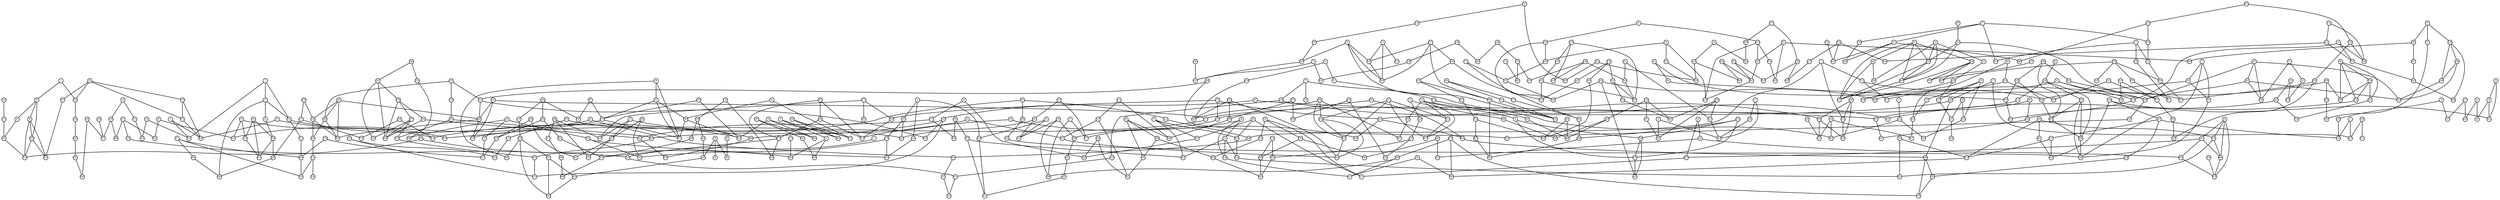 graph G { 
 overlap=false; 
 size = "100,100"; 
node [shape=circle, fixedsize=true, fontsize=5, height=.15];
0[ pos = "4.5,9.9" , label = "0" ]
1[ pos = "5.4,8.3" , label = "1" ]
2[ pos = "0.1,1.8" , label = "2" ]
3[ pos = "2,7.5" , label = "3" ]
4[ pos = "5.3,7.6" , label = "4" ]
5[ pos = "1.4,9.6" , label = "5" ]
6[ pos = "0.6,7.7" , label = "6" ]
7[ pos = "2.7,7" , label = "7" ]
8[ pos = "2.4,3.8" , label = "8" ]
9[ pos = "6.2,9.9" , label = "9" ]
10[ pos = "0.3,1" , label = "10" ]
11[ pos = "9.8,8.1" , label = "11" ]
12[ pos = "9.9,0" , label = "12" ]
13[ pos = "1.6,2.6" , label = "13" ]
14[ pos = "7.5,6.9" , label = "14" ]
15[ pos = "8.8,2" , label = "15" ]
16[ pos = "6.8,9.4" , label = "16" ]
17[ pos = "0.3,2.2" , label = "17" ]
18[ pos = "1.3,7.5" , label = "18" ]
19[ pos = "9.7,1.8" , label = "19" ]
20[ pos = "0.4,6.3" , label = "20" ]
21[ pos = "6.6,1" , label = "21" ]
22[ pos = "9.3,9.3" , label = "22" ]
23[ pos = "3.2,6.9" , label = "23" ]
24[ pos = "8.3,9.4" , label = "24" ]
25[ pos = "6.8,3.8" , label = "25" ]
26[ pos = "0.4,6.7" , label = "26" ]
27[ pos = "7.2,5.6" , label = "27" ]
28[ pos = "1.9,8.8" , label = "28" ]
29[ pos = "8.2,9.4" , label = "29" ]
30[ pos = "1,7" , label = "30" ]
31[ pos = "6.7,7.8" , label = "31" ]
32[ pos = "6.5,2.2" , label = "32" ]
33[ pos = "5.2,3" , label = "33" ]
34[ pos = "9.8,4.9" , label = "34" ]
35[ pos = "0,0.2" , label = "35" ]
36[ pos = "1.3,6.6" , label = "36" ]
37[ pos = "6.4,5.8" , label = "37" ]
38[ pos = "1.1,9.6" , label = "38" ]
39[ pos = "2.7,4.6" , label = "39" ]
40[ pos = "9,9.6" , label = "40" ]
41[ pos = "8.4,4.6" , label = "41" ]
42[ pos = "6.3,5.6" , label = "42" ]
43[ pos = "0.2,3.4" , label = "43" ]
44[ pos = "9.7,3.6" , label = "44" ]
45[ pos = "2.8,0.7" , label = "45" ]
46[ pos = "0.7,9.5" , label = "46" ]
47[ pos = "3.7,2.4" , label = "47" ]
48[ pos = "7,9" , label = "48" ]
49[ pos = "5.4,6.8" , label = "49" ]
50[ pos = "3.9,0.6" , label = "50" ]
51[ pos = "7,0.4" , label = "51" ]
52[ pos = "2.4,3.4" , label = "52" ]
53[ pos = "6.2,3.5" , label = "53" ]
54[ pos = "3,9" , label = "54" ]
55[ pos = "3.3,7.2" , label = "55" ]
56[ pos = "3.8,1.7" , label = "56" ]
57[ pos = "7,5.3" , label = "57" ]
58[ pos = "2.6,2.5" , label = "58" ]
59[ pos = "8.7,2.3" , label = "59" ]
60[ pos = "6.1,6.7" , label = "60" ]
61[ pos = "3,2" , label = "61" ]
62[ pos = "1.5,6.7" , label = "62" ]
63[ pos = "4.4,8.5" , label = "63" ]
64[ pos = "5.7,5" , label = "64" ]
65[ pos = "5.3,4.9" , label = "65" ]
66[ pos = "5.6,7.5" , label = "66" ]
67[ pos = "0.5,8" , label = "67" ]
68[ pos = "6.1,6.8" , label = "68" ]
69[ pos = "6.7,4.3" , label = "69" ]
70[ pos = "1,0" , label = "70" ]
71[ pos = "6.7,0" , label = "71" ]
72[ pos = "7,3.7" , label = "72" ]
73[ pos = "5.3,9.6" , label = "73" ]
74[ pos = "1.4,4" , label = "74" ]
75[ pos = "1.9,7.6" , label = "75" ]
76[ pos = "0.7,0.1" , label = "76" ]
77[ pos = "9.6,7.4" , label = "77" ]
78[ pos = "6.8,9.3" , label = "78" ]
79[ pos = "5.9,7.8" , label = "79" ]
80[ pos = "4.3,6.4" , label = "80" ]
81[ pos = "7.9,0" , label = "81" ]
82[ pos = "3.9,8.4" , label = "82" ]
83[ pos = "8,5.2" , label = "83" ]
84[ pos = "0.4,0" , label = "84" ]
85[ pos = "9.5,6.6" , label = "85" ]
86[ pos = "0,6.2" , label = "86" ]
87[ pos = "6.6,2.2" , label = "87" ]
88[ pos = "5.2,1.9" , label = "88" ]
89[ pos = "1.8,6.6" , label = "89" ]
90[ pos = "1.1,8.9" , label = "90" ]
91[ pos = "9.4,7.1" , label = "91" ]
92[ pos = "9,4.3" , label = "92" ]
93[ pos = "4.5,1.1" , label = "93" ]
94[ pos = "3.6,0.5" , label = "94" ]
95[ pos = "4.1,3.1" , label = "95" ]
96[ pos = "2.1,2" , label = "96" ]
97[ pos = "3.1,6.1" , label = "97" ]
98[ pos = "0.4,6.4" , label = "98" ]
99[ pos = "6.5,6.1" , label = "99" ]
100[ pos = "1.6,6.1" , label = "100" ]
101[ pos = "2.7,6.8" , label = "101" ]
102[ pos = "7.5,9.4" , label = "102" ]
103[ pos = "9.1,7.9" , label = "103" ]
104[ pos = "6.5,0.9" , label = "104" ]
105[ pos = "4.6,7.7" , label = "105" ]
106[ pos = "5.1,9.2" , label = "106" ]
107[ pos = "4.8,4.1" , label = "107" ]
108[ pos = "3.5,4.5" , label = "108" ]
109[ pos = "0.4,2.3" , label = "109" ]
110[ pos = "5,4.5" , label = "110" ]
111[ pos = "5.5,2.4" , label = "111" ]
112[ pos = "6.5,3.8" , label = "112" ]
113[ pos = "8.5,2.2" , label = "113" ]
114[ pos = "5.4,0.2" , label = "114" ]
115[ pos = "8.3,7" , label = "115" ]
116[ pos = "1.5,6.2" , label = "116" ]
117[ pos = "3.9,9.1" , label = "117" ]
118[ pos = "0.8,3" , label = "118" ]
119[ pos = "7,7.4" , label = "119" ]
120[ pos = "9.1,6.8" , label = "120" ]
121[ pos = "5.1,4.2" , label = "121" ]
122[ pos = "6.1,5.1" , label = "122" ]
123[ pos = "8.4,4.8" , label = "123" ]
124[ pos = "9.6,8.8" , label = "124" ]
125[ pos = "7.2,9.9" , label = "125" ]
126[ pos = "8.6,7.9" , label = "126" ]
127[ pos = "2.3,5.1" , label = "127" ]
128[ pos = "6.9,6" , label = "128" ]
129[ pos = "2.5,2.4" , label = "129" ]
130[ pos = "6.2,0.8" , label = "130" ]
131[ pos = "4.6,7.8" , label = "131" ]
132[ pos = "7.1,8.5" , label = "132" ]
133[ pos = "2.1,7.9" , label = "133" ]
134[ pos = "6.7,4.3" , label = "134" ]
135[ pos = "0.5,5.9" , label = "135" ]
136[ pos = "1.2,0.8" , label = "136" ]
137[ pos = "5.3,2.5" , label = "137" ]
138[ pos = "5.9,8.9" , label = "138" ]
139[ pos = "7.3,0.8" , label = "139" ]
140[ pos = "3,9.7" , label = "140" ]
141[ pos = "5.9,1.6" , label = "141" ]
142[ pos = "2.8,8.2" , label = "142" ]
143[ pos = "6.7,9.8" , label = "143" ]
144[ pos = "9.4,9.3" , label = "144" ]
145[ pos = "2.2,0.8" , label = "145" ]
146[ pos = "5.3,6.8" , label = "146" ]
147[ pos = "3.8,7.6" , label = "147" ]
148[ pos = "0.6,5.9" , label = "148" ]
149[ pos = "0.8,7.3" , label = "149" ]
150[ pos = "0.3,1.3" , label = "150" ]
151[ pos = "8.4,6.7" , label = "151" ]
152[ pos = "2.2,3.8" , label = "152" ]
153[ pos = "9.2,3.3" , label = "153" ]
154[ pos = "2.7,1.7" , label = "154" ]
155[ pos = "4.1,5.7" , label = "155" ]
156[ pos = "6.7,0" , label = "156" ]
157[ pos = "7.3,9.5" , label = "157" ]
158[ pos = "3.4,9.3" , label = "158" ]
159[ pos = "9.3,2.8" , label = "159" ]
160[ pos = "3.8,6.7" , label = "160" ]
161[ pos = "3.7,4.3" , label = "161" ]
162[ pos = "3.6,7.5" , label = "162" ]
163[ pos = "2,9.4" , label = "163" ]
164[ pos = "8.7,2.8" , label = "164" ]
165[ pos = "6.7,4.2" , label = "165" ]
166[ pos = "9.3,0.4" , label = "166" ]
167[ pos = "0.9,1.5" , label = "167" ]
168[ pos = "4.2,5.3" , label = "168" ]
169[ pos = "0.1,2.1" , label = "169" ]
170[ pos = "2.2,4.2" , label = "170" ]
171[ pos = "3.1,8.9" , label = "171" ]
172[ pos = "9.5,5.6" , label = "172" ]
173[ pos = "8.5,2.9" , label = "173" ]
174[ pos = "0.1,7.8" , label = "174" ]
175[ pos = "1,3.9" , label = "175" ]
176[ pos = "9.8,9.9" , label = "176" ]
177[ pos = "8.3,3.4" , label = "177" ]
178[ pos = "2.6,5.5" , label = "178" ]
179[ pos = "8,1.3" , label = "179" ]
180[ pos = "3.5,9.9" , label = "180" ]
181[ pos = "0.7,2.8" , label = "181" ]
182[ pos = "0.3,1.6" , label = "182" ]
183[ pos = "9.6,9.7" , label = "183" ]
184[ pos = "2.1,9.7" , label = "184" ]
185[ pos = "1.9,4.4" , label = "185" ]
186[ pos = "9.1,0.2" , label = "186" ]
187[ pos = "8.5,8.6" , label = "187" ]
188[ pos = "5.8,7" , label = "188" ]
189[ pos = "6.8,6" , label = "189" ]
190[ pos = "0.1,3" , label = "190" ]
191[ pos = "5.1,9.9" , label = "191" ]
192[ pos = "2.9,8.6" , label = "192" ]
193[ pos = "8.5,5.5" , label = "193" ]
194[ pos = "4.1,6.5" , label = "194" ]
195[ pos = "2.1,2.8" , label = "195" ]
196[ pos = "6.4,2.8" , label = "196" ]
197[ pos = "5.7,2" , label = "197" ]
198[ pos = "9.7,0.5" , label = "198" ]
199[ pos = "1.7,7" , label = "199" ]
200[ pos = "5.4,8.8" , label = "200" ]
201[ pos = "6.6,4.5" , label = "201" ]
202[ pos = "9,5.2" , label = "202" ]
203[ pos = "8.4,0.1" , label = "203" ]
204[ pos = "7.4,0.4" , label = "204" ]
205[ pos = "1.3,2.7" , label = "205" ]
206[ pos = "3.4,6.4" , label = "206" ]
207[ pos = "7.8,6.3" , label = "207" ]
208[ pos = "5.1,1.5" , label = "208" ]
209[ pos = "7,4.4" , label = "209" ]
210[ pos = "8,4.3" , label = "210" ]
211[ pos = "7.3,9.7" , label = "211" ]
212[ pos = "7.2,8.2" , label = "212" ]
213[ pos = "6.9,2.1" , label = "213" ]
214[ pos = "8.7,8.6" , label = "214" ]
215[ pos = "9.1,4.1" , label = "215" ]
216[ pos = "2.7,1" , label = "216" ]
217[ pos = "3.8,6.9" , label = "217" ]
218[ pos = "6.2,2.2" , label = "218" ]
219[ pos = "7,8.8" , label = "219" ]
220[ pos = "2.6,3.5" , label = "220" ]
221[ pos = "1.6,1.2" , label = "221" ]
222[ pos = "0,4.6" , label = "222" ]
223[ pos = "7.5,0.3" , label = "223" ]
224[ pos = "6.2,9.8" , label = "224" ]
225[ pos = "9.9,4.2" , label = "225" ]
226[ pos = "4.1,7.2" , label = "226" ]
227[ pos = "9.1,6.5" , label = "227" ]
228[ pos = "0.6,6" , label = "228" ]
229[ pos = "3.8,9.3" , label = "229" ]
230[ pos = "9.9,8.2" , label = "230" ]
231[ pos = "8.6,2.6" , label = "231" ]
232[ pos = "9.2,7.7" , label = "232" ]
233[ pos = "4.7,0.6" , label = "233" ]
234[ pos = "9.9,7" , label = "234" ]
235[ pos = "9.4,7.8" , label = "235" ]
236[ pos = "0.5,6.2" , label = "236" ]
237[ pos = "9,0.5" , label = "237" ]
238[ pos = "0.9,1.8" , label = "238" ]
239[ pos = "6,7.1" , label = "239" ]
240[ pos = "6.8,6" , label = "240" ]
241[ pos = "6.5,6.1" , label = "241" ]
242[ pos = "3.2,0.9" , label = "242" ]
243[ pos = "2.7,3.9" , label = "243" ]
244[ pos = "6.9,1.7" , label = "244" ]
245[ pos = "8.4,2" , label = "245" ]
246[ pos = "9.9,2.3" , label = "246" ]
247[ pos = "9.8,9.1" , label = "247" ]
248[ pos = "0,4.6" , label = "248" ]
249[ pos = "4.9,5.1" , label = "249" ]
250[ pos = "1.6,4.4" , label = "250" ]
251[ pos = "8.1,2.1" , label = "251" ]
252[ pos = "5.8,2.4" , label = "252" ]
253[ pos = "7.9,1.9" , label = "253" ]
254[ pos = "4.2,3.9" , label = "254" ]
255[ pos = "9,1" , label = "255" ]
256[ pos = "9.9,0.8" , label = "256" ]
257[ pos = "7.1,8.4" , label = "257" ]
258[ pos = "1.7,5" , label = "258" ]
259[ pos = "7.5,3.8" , label = "259" ]
260[ pos = "6.8,1.1" , label = "260" ]
261[ pos = "5.9,6.7" , label = "261" ]
262[ pos = "8.6,0.9" , label = "262" ]
263[ pos = "1.1,3.8" , label = "263" ]
264[ pos = "5.5,6" , label = "264" ]
265[ pos = "9,2.3" , label = "265" ]
266[ pos = "5.6,2.3" , label = "266" ]
267[ pos = "4.5,6.7" , label = "267" ]
268[ pos = "4.7,7.6" , label = "268" ]
269[ pos = "8.6,8.9" , label = "269" ]
270[ pos = "1.5,2.9" , label = "270" ]
271[ pos = "5.1,6.7" , label = "271" ]
272[ pos = "3.7,7.5" , label = "272" ]
273[ pos = "0.3,5.4" , label = "273" ]
274[ pos = "7.7,3" , label = "274" ]
275[ pos = "4.4,4.5" , label = "275" ]
276[ pos = "9.3,0.3" , label = "276" ]
277[ pos = "6.5,8" , label = "277" ]
278[ pos = "1.3,2.8" , label = "278" ]
279[ pos = "1.8,2" , label = "279" ]
280[ pos = "4,6" , label = "280" ]
281[ pos = "4.4,4.9" , label = "281" ]
282[ pos = "8.4,4.1" , label = "282" ]
283[ pos = "1.6,3.1" , label = "283" ]
284[ pos = "1.7,5.4" , label = "284" ]
285[ pos = "7.3,8.4" , label = "285" ]
286[ pos = "8.3,2.4" , label = "286" ]
287[ pos = "0.3,2" , label = "287" ]
288[ pos = "5.1,0.6" , label = "288" ]
289[ pos = "2.6,2.9" , label = "289" ]
290[ pos = "3.6,7.1" , label = "290" ]
291[ pos = "2.6,3" , label = "291" ]
292[ pos = "2.6,4.3" , label = "292" ]
293[ pos = "6.2,9.1" , label = "293" ]
294[ pos = "7.1,8" , label = "294" ]
295[ pos = "1.2,6.4" , label = "295" ]
296[ pos = "9.3,5.6" , label = "296" ]
297[ pos = "1.3,7.7" , label = "297" ]
298[ pos = "4.9,8.1" , label = "298" ]
299[ pos = "6,6.6" , label = "299" ]
300[ pos = "3.5,3.3" , label = "300" ]
301[ pos = "5,1.9" , label = "301" ]
302[ pos = "1,5.4" , label = "302" ]
303[ pos = "3.9,6.1" , label = "303" ]
304[ pos = "1.2,6.6" , label = "304" ]
305[ pos = "4.2,0.1" , label = "305" ]
306[ pos = "3.7,6.9" , label = "306" ]
307[ pos = "8.3,1.5" , label = "307" ]
308[ pos = "1.2,4.5" , label = "308" ]
309[ pos = "0.7,3.6" , label = "309" ]
310[ pos = "7.7,1.9" , label = "310" ]
311[ pos = "0,2.2" , label = "311" ]
312[ pos = "2.7,6.5" , label = "312" ]
313[ pos = "9.9,7.6" , label = "313" ]
314[ pos = "4.6,1.2" , label = "314" ]
315[ pos = "9.4,8.1" , label = "315" ]
316[ pos = "4.5,9.6" , label = "316" ]
317[ pos = "0,0.7" , label = "317" ]
318[ pos = "5,9.2" , label = "318" ]
319[ pos = "2.1,1.5" , label = "319" ]
320[ pos = "5.8,6.3" , label = "320" ]
321[ pos = "1.6,4.7" , label = "321" ]
322[ pos = "8.4,5.1" , label = "322" ]
323[ pos = "6.2,4.9" , label = "323" ]
324[ pos = "9.6,6.9" , label = "324" ]
325[ pos = "8.5,2.5" , label = "325" ]
326[ pos = "4,3.7" , label = "326" ]
327[ pos = "4.8,6.7" , label = "327" ]
328[ pos = "0.2,9.9" , label = "328" ]
329[ pos = "9.5,4.8" , label = "329" ]
330[ pos = "1.1,8.9" , label = "330" ]
331[ pos = "8.1,0.9" , label = "331" ]
332[ pos = "8.6,8.2" , label = "332" ]
333[ pos = "1.6,8.8" , label = "333" ]
334[ pos = "7.4,8.9" , label = "334" ]
335[ pos = "5.5,8.4" , label = "335" ]
336[ pos = "5.3,7.1" , label = "336" ]
337[ pos = "8.3,3.7" , label = "337" ]
338[ pos = "7.4,9.7" , label = "338" ]
339[ pos = "8.6,2.2" , label = "339" ]
340[ pos = "1.9,2.3" , label = "340" ]
341[ pos = "4.8,5.9" , label = "341" ]
342[ pos = "6,4.8" , label = "342" ]
343[ pos = "7.9,1.4" , label = "343" ]
344[ pos = "4.7,2.6" , label = "344" ]
345[ pos = "6.2,1.1" , label = "345" ]
346[ pos = "6.8,4.4" , label = "346" ]
347[ pos = "7.2,0.6" , label = "347" ]
348[ pos = "7.8,4" , label = "348" ]
349[ pos = "4.6,0.4" , label = "349" ]
350[ pos = "3,0.2" , label = "350" ]
351[ pos = "4,8.3" , label = "351" ]
352[ pos = "2.5,7.5" , label = "352" ]
353[ pos = "7.2,0" , label = "353" ]
354[ pos = "7.2,1.1" , label = "354" ]
355[ pos = "2.2,4.3" , label = "355" ]
356[ pos = "8.6,2.2" , label = "356" ]
357[ pos = "5.5,4.7" , label = "357" ]
358[ pos = "7,8.6" , label = "358" ]
359[ pos = "6.1,7" , label = "359" ]
360[ pos = "1.2,7.6" , label = "360" ]
361[ pos = "8.1,3.2" , label = "361" ]
362[ pos = "7.2,0.5" , label = "362" ]
363[ pos = "3.8,0.2" , label = "363" ]
364[ pos = "4.5,8.5" , label = "364" ]
365[ pos = "0.6,7.5" , label = "365" ]
366[ pos = "8.7,9.8" , label = "366" ]
367[ pos = "1,6.4" , label = "367" ]
368[ pos = "7.3,3.5" , label = "368" ]
369[ pos = "6.4,9.7" , label = "369" ]
370[ pos = "4.6,8.7" , label = "370" ]
371[ pos = "4.1,3.2" , label = "371" ]
372[ pos = "0.9,4.8" , label = "372" ]
373[ pos = "3.1,3.2" , label = "373" ]
374[ pos = "3.4,4.5" , label = "374" ]
375[ pos = "0.2,9.8" , label = "375" ]
376[ pos = "7.3,3.5" , label = "376" ]
377[ pos = "3.1,9.7" , label = "377" ]
378[ pos = "4,6.9" , label = "378" ]
379[ pos = "9.9,8.5" , label = "379" ]
380[ pos = "0.6,5.7" , label = "380" ]
381[ pos = "1.3,4.5" , label = "381" ]
382[ pos = "5.5,2.3" , label = "382" ]
383[ pos = "1,8" , label = "383" ]
384[ pos = "5.8,7.4" , label = "384" ]
385[ pos = "7.7,5.6" , label = "385" ]
386[ pos = "1.3,7" , label = "386" ]
387[ pos = "4.1,2.3" , label = "387" ]
388[ pos = "1.8,2.4" , label = "388" ]
389[ pos = "0.7,5.2" , label = "389" ]
390[ pos = "6.9,0.9" , label = "390" ]
391[ pos = "0.3,9.4" , label = "391" ]
392[ pos = "4.4,3.4" , label = "392" ]
393[ pos = "9.1,8.4" , label = "393" ]
394[ pos = "5.5,9" , label = "394" ]
395[ pos = "2.1,6.2" , label = "395" ]
396[ pos = "4.7,3.4" , label = "396" ]
397[ pos = "0.7,5.4" , label = "397" ]
398[ pos = "5.8,1.7" , label = "398" ]
399[ pos = "3.4,6.8" , label = "399" ]
400[ pos = "4.4,6.4" , label = "400" ]
401[ pos = "7.7,5.7" , label = "401" ]
402[ pos = "3.4,1.8" , label = "402" ]
403[ pos = "3.2,0.5" , label = "403" ]
404[ pos = "4.2,3.9" , label = "404" ]
405[ pos = "0.9,6.4" , label = "405" ]
406[ pos = "4.8,1.2" , label = "406" ]
407[ pos = "5.8,4.4" , label = "407" ]
408[ pos = "4.6,5" , label = "408" ]
409[ pos = "8,5.4" , label = "409" ]
410[ pos = "9.2,0.2" , label = "410" ]
411[ pos = "6.8,4" , label = "411" ]
412[ pos = "3.6,7.5" , label = "412" ]
413[ pos = "4.6,4.6" , label = "413" ]
414[ pos = "4.5,3.3" , label = "414" ]
415[ pos = "1.5,8.9" , label = "415" ]
416[ pos = "9.7,4.4" , label = "416" ]
417[ pos = "9.8,8.3" , label = "417" ]
418[ pos = "6.2,3.1" , label = "418" ]
419[ pos = "8.8,5.6" , label = "419" ]
420[ pos = "2.2,9.8" , label = "420" ]
421[ pos = "2,2.3" , label = "421" ]
422[ pos = "6.2,3.1" , label = "422" ]
423[ pos = "6.7,6.1" , label = "423" ]
424[ pos = "8.1,4.8" , label = "424" ]
425[ pos = "1.5,7.3" , label = "425" ]
426[ pos = "0.2,8.3" , label = "426" ]
427[ pos = "6.5,3.8" , label = "427" ]
428[ pos = "1,6.4" , label = "428" ]
429[ pos = "8.5,0.7" , label = "429" ]
430[ pos = "9.7,5.2" , label = "430" ]
431[ pos = "4.8,9.4" , label = "431" ]
432[ pos = "4.8,4.7" , label = "432" ]
433[ pos = "7.7,1" , label = "433" ]
434[ pos = "3,1.8" , label = "434" ]
435[ pos = "1.8,5.2" , label = "435" ]
436[ pos = "1.6,3.9" , label = "436" ]
437[ pos = "2.7,3" , label = "437" ]
438[ pos = "7,4.7" , label = "438" ]
439[ pos = "9.1,0.3" , label = "439" ]
440[ pos = "9.5,0.6" , label = "440" ]
441[ pos = "2.8,9.7" , label = "441" ]
442[ pos = "4.1,4.6" , label = "442" ]
443[ pos = "8.7,5.2" , label = "443" ]
444[ pos = "1,2.4" , label = "444" ]
445[ pos = "5.9,0.7" , label = "445" ]
446[ pos = "2.8,6" , label = "446" ]
447[ pos = "5.3,7.6" , label = "447" ]
448[ pos = "0.7,8.2" , label = "448" ]
449[ pos = "8.6,8.9" , label = "449" ]
450[ pos = "0,0.5" , label = "450" ]
451[ pos = "9.3,6.8" , label = "451" ]
452[ pos = "9.6,2.1" , label = "452" ]
453[ pos = "9.9,1.8" , label = "453" ]
454[ pos = "6.8,9" , label = "454" ]
455[ pos = "7.3,1.5" , label = "455" ]
456[ pos = "4.9,5.3" , label = "456" ]
457[ pos = "6.4,9" , label = "457" ]
458[ pos = "9.9,5.1" , label = "458" ]
459[ pos = "9.4,6.1" , label = "459" ]
460[ pos = "7.6,0.6" , label = "460" ]
461[ pos = "2,0.4" , label = "461" ]
462[ pos = "6.6,7.3" , label = "462" ]
463[ pos = "3.3,2.5" , label = "463" ]
464[ pos = "5.6,7.1" , label = "464" ]
465[ pos = "1.4,0.8" , label = "465" ]
466[ pos = "2.8,0.7" , label = "466" ]
467[ pos = "7.7,2.4" , label = "467" ]
468[ pos = "8,2.8" , label = "468" ]
469[ pos = "9.4,4.8" , label = "469" ]
470[ pos = "1.8,6.7" , label = "470" ]
471[ pos = "1.5,6.7" , label = "471" ]
472[ pos = "2.1,7.9" , label = "472" ]
473[ pos = "1,7.2" , label = "473" ]
474[ pos = "3.1,0.4" , label = "474" ]
475[ pos = "3.4,5.9" , label = "475" ]
476[ pos = "6.2,5.4" , label = "476" ]
477[ pos = "1.5,2.8" , label = "477" ]
478[ pos = "8,4.8" , label = "478" ]
479[ pos = "0.5,8.8" , label = "479" ]
480[ pos = "2,1.9" , label = "480" ]
481[ pos = "9.6,0" , label = "481" ]
482[ pos = "7.9,2.5" , label = "482" ]
483[ pos = "7.7,5.9" , label = "483" ]
484[ pos = "5.3,7.1" , label = "484" ]
485[ pos = "6,2.4" , label = "485" ]
486[ pos = "9.1,7.5" , label = "486" ]
487[ pos = "4.3,6.4" , label = "487" ]
488[ pos = "0.7,5.3" , label = "488" ]
489[ pos = "3.6,9" , label = "489" ]
490[ pos = "1,2.2" , label = "490" ]
491[ pos = "4.9,2.4" , label = "491" ]
492[ pos = "2.9,1.6" , label = "492" ]
493[ pos = "5.3,0.9" , label = "493" ]
494[ pos = "6.5,5.8" , label = "494" ]
495[ pos = "9.7,3.7" , label = "495" ]
496[ pos = "3,4.5" , label = "496" ]
497[ pos = "3.7,0.9" , label = "497" ]
498[ pos = "7.1,1.4" , label = "498" ]
499[ pos = "2,7.6" , label = "499" ]
500[ pos = "3.8,3.2" , label = "500" ]
501[ pos = "5.2,2.9" , label = "501" ]
502[ pos = "6,9.6" , label = "502" ]
503[ pos = "4.5,6.7" , label = "503" ]
504[ pos = "0.1,8.1" , label = "504" ]
505[ pos = "5.7,6.3" , label = "505" ]
506[ pos = "0.4,5.8" , label = "506" ]
507[ pos = "8.8,8.5" , label = "507" ]
508[ pos = "7.4,4.1" , label = "508" ]
509[ pos = "9.4,9.1" , label = "509" ]
510[ pos = "5.1,4.3" , label = "510" ]
511[ pos = "2.8,3.3" , label = "511" ]
512[ pos = "8.8,1.8" , label = "512" ]
513[ pos = "4.2,1.1" , label = "513" ]
514[ pos = "8.4,1.5" , label = "514" ]
515[ pos = "4,7.4" , label = "515" ]
516[ pos = "4.7,9.2" , label = "516" ]
517[ pos = "0.3,0.7" , label = "517" ]
518[ pos = "8.8,4.8" , label = "518" ]
519[ pos = "2.6,4.2" , label = "519" ]
520[ pos = "8.2,8.3" , label = "520" ]
521[ pos = "0.5,3.8" , label = "521" ]
522[ pos = "9.3,9.3" , label = "522" ]
523[ pos = "2.3,6.8" , label = "523" ]
524[ pos = "8.6,6.9" , label = "524" ]
525[ pos = "5.9,9" , label = "525" ]
526[ pos = "1.2,4" , label = "526" ]
527[ pos = "2.3,5.2" , label = "527" ]
528[ pos = "1,1.8" , label = "528" ]
529[ pos = "6.4,4.6" , label = "529" ]
530[ pos = "3.3,5.6" , label = "530" ]
531[ pos = "2.1,3.2" , label = "531" ]
532[ pos = "4.8,7.6" , label = "532" ]
533[ pos = "4,8.9" , label = "533" ]
534[ pos = "7.7,1.8" , label = "534" ]
535[ pos = "3.1,5.9" , label = "535" ]
536[ pos = "5.4,8.8" , label = "536" ]
537[ pos = "4.9,4.7" , label = "537" ]
538[ pos = "8.2,7.2" , label = "538" ]
539[ pos = "1.5,2" , label = "539" ]
540[ pos = "4.1,2.7" , label = "540" ]
541[ pos = "1,0.5" , label = "541" ]
542[ pos = "6.7,3.4" , label = "542" ]
543[ pos = "5.7,2.9" , label = "543" ]
544[ pos = "5.2,7.3" , label = "544" ]
545[ pos = "7.5,3.7" , label = "545" ]
546[ pos = "2.9,9.6" , label = "546" ]
547[ pos = "6.9,3" , label = "547" ]
548[ pos = "7.3,6.1" , label = "548" ]
549[ pos = "7.1,5" , label = "549" ]
0--316;
1--79;
1--298;
1--335;
2--182;
2--287;
3--352;
3--499;
4--66;
4--447;
4--544;
5--38;
5--163;
6--67;
6--365;
7--23;
7--101;
7--352;
8--152;
8--220;
8--243;
9--224;
10--150;
10--517;
11--230;
11--313;
11--315;
12--481;
13--388;
13--477;
14--119;
14--207;
14--538;
15--339;
15--356;
15--512;
16--78;
16--143;
16--157;
17--109;
17--287;
18--360;
18--425;
18--473;
19--452;
19--453;
20--86;
20--98;
20--236;
21--104;
21--260;
22--40;
22--144;
22--269;
22--449;
22--522;
23--55;
23--101;
23--399;
24--29;
24--269;
24--366;
24--449;
25--72;
25--112;
25--411;
25--427;
25--542;
26--98;
27--57;
27--128;
27--385;
28--133;
28--163;
28--333;
28--472;
29--102;
30--386;
30--473;
31--119;
31--277;
31--294;
32--87;
32--218;
33--396;
33--501;
34--329;
34--458;
35--84;
35--450;
36--62;
36--304;
36--471;
37--42;
37--494;
38--46;
38--90;
38--330;
39--127;
39--292;
39--496;
40--366;
40--522;
41--123;
41--210;
42--476;
43--190;
43--521;
44--153;
44--495;
45--216;
45--242;
45--466;
45--474;
46--391;
47--387;
47--402;
47--463;
48--219;
48--454;
49--146;
50--94;
50--497;
51--353;
51--362;
52--220;
52--531;
53--112;
53--418;
53--422;
53--427;
54--158;
54--171;
55--290;
56--387;
56--402;
56--513;
57--549;
58--61;
58--129;
58--289;
59--265;
59--325;
59--339;
59--356;
60--68;
60--299;
61--129;
61--434;
61--463;
62--386;
62--470;
62--471;
63--351;
63--364;
64--342;
64--357;
65--249;
65--357;
66--384;
66--447;
67--448;
67--504;
68--359;
69--134;
69--165;
69--201;
69--346;
70--76;
70--541;
71--156;
71--353;
72--368;
72--376;
73--106;
73--191;
73--502;
74--250;
74--436;
74--526;
75--425;
75--499;
76--84;
76--541;
77--91;
77--234;
77--235;
77--313;
78--454;
79--277;
79--384;
80--194;
80--280;
80--400;
80--487;
81--203;
81--223;
82--351;
82--533;
83--322;
83--409;
83--478;
85--451;
87--213;
88--208;
88--301;
88--382;
89--395;
89--470;
90--330;
90--415;
90--479;
91--324;
91--451;
91--486;
92--215;
92--282;
92--518;
93--233;
93--314;
93--513;
94--363;
94--403;
95--371;
95--540;
96--421;
96--480;
97--206;
97--446;
97--535;
99--241;
99--299;
99--423;
99--494;
100--116;
100--284;
100--395;
101--312;
101--523;
102--157;
102--334;
103--126;
103--232;
104--130;
105--131;
105--268;
105--515;
106--318;
106--394;
107--121;
107--396;
108--161;
108--374;
109--181;
109--490;
110--510;
110--537;
111--137;
111--382;
112--427;
113--245;
113--286;
113--339;
113--356;
114--288;
114--445;
115--151;
115--538;
116--295;
117--229;
117--489;
117--533;
118--181;
118--278;
118--309;
119--462;
120--227;
120--451;
120--524;
121--510;
122--323;
122--476;
123--322;
123--424;
123--518;
124--247;
124--379;
124--393;
124--509;
125--143;
125--211;
126--332;
126--538;
127--527;
128--189;
128--240;
128--548;
129--421;
130--345;
130--445;
131--298;
132--257;
132--358;
133--472;
133--499;
134--165;
134--201;
134--346;
135--148;
135--506;
136--167;
136--465;
136--541;
137--491;
137--501;
138--525;
139--347;
139--354;
139--460;
140--377;
140--546;
141--345;
141--398;
142--192;
142--352;
143--369;
144--183;
144--509;
144--522;
145--216;
145--319;
145--461;
146--271;
146--336;
146--484;
147--272;
147--351;
147--515;
148--228;
148--380;
149--365;
149--473;
150--182;
151--207;
151--524;
152--170;
152--436;
153--159;
154--319;
154--492;
155--168;
155--280;
155--341;
156--353;
157--211;
158--377;
158--489;
159--265;
160--194;
160--217;
161--254;
161--404;
161--442;
162--272;
162--290;
162--412;
163--184;
164--173;
164--231;
165--411;
166--276;
166--440;
167--182;
167--221;
167--238;
168--281;
169--287;
169--311;
170--355;
170--519;
171--192;
172--296;
172--430;
173--361;
174--504;
175--263;
175--309;
175--526;
176--183;
177--337;
177--361;
178--446;
178--527;
179--307;
179--331;
179--343;
180--377;
181--190;
181--444;
184--420;
185--250;
185--355;
186--203;
186--410;
186--439;
187--214;
188--239;
188--261;
188--464;
189--240;
189--423;
193--419;
193--443;
194--303;
194--487;
195--289;
195--388;
195--531;
196--418;
196--422;
196--485;
196--547;
197--266;
197--398;
198--256;
198--440;
199--425;
199--470;
200--335;
200--394;
200--536;
201--529;
202--443;
202--469;
203--429;
204--223;
204--362;
204--460;
205--278;
205--444;
206--399;
207--483;
208--301;
208--406;
209--346;
209--438;
209--508;
210--282;
210--348;
211--338;
212--257;
212--294;
213--244;
214--269;
214--449;
214--507;
215--416;
216--466;
216--492;
217--306;
217--378;
218--485;
219--334;
219--358;
220--511;
221--319;
221--465;
222--248;
222--273;
222--521;
223--353;
224--369;
224--502;
225--416;
225--495;
226--378;
226--515;
227--459;
228--236;
229--316;
230--417;
231--325;
232--235;
232--486;
233--288;
233--349;
234--324;
235--315;
236--405;
237--255;
237--429;
237--439;
238--528;
239--359;
239--384;
240--423;
241--299;
241--423;
241--494;
242--403;
242--466;
242--497;
243--519;
244--498;
245--251;
245--514;
246--452;
248--273;
248--521;
249--408;
249--456;
249--537;
250--321;
250--381;
251--253;
251--286;
252--266;
252--485;
252--543;
253--310;
254--275;
254--326;
254--404;
255--262;
256--453;
257--285;
258--321;
258--435;
259--348;
259--508;
259--545;
260--390;
261--299;
262--429;
262--514;
264--341;
264--505;
265--452;
266--382;
267--327;
267--400;
267--503;
268--532;
269--449;
269--522;
270--283;
270--477;
271--327;
272--412;
273--397;
273--506;
274--368;
274--376;
274--468;
275--404;
275--413;
275--442;
276--410;
276--481;
278--477;
279--340;
279--480;
279--539;
280--303;
280--487;
281--408;
281--413;
282--337;
283--436;
283--531;
284--302;
284--435;
285--520;
286--325;
286--482;
288--493;
289--291;
290--306;
290--412;
291--437;
292--355;
292--519;
293--457;
293--502;
293--525;
295--304;
295--367;
295--428;
296--419;
296--459;
297--360;
297--383;
298--364;
299--320;
300--373;
300--500;
301--491;
302--397;
303--475;
305--349;
305--363;
306--399;
307--514;
308--372;
308--381;
308--526;
309--521;
310--467;
310--534;
312--446;
314--406;
315--393;
316--431;
317--450;
317--517;
318--431;
319--480;
320--505;
322--443;
323--342;
323--529;
326--392;
326--404;
327--503;
328--375;
329--416;
329--469;
330--415;
330--479;
331--429;
331--433;
332--507;
332--520;
333--415;
335--536;
336--464;
336--484;
336--544;
337--348;
339--356;
340--388;
340--421;
341--400;
341--456;
342--407;
343--534;
344--491;
344--540;
347--362;
350--474;
354--390;
354--498;
357--407;
359--462;
361--468;
364--370;
367--405;
367--428;
368--376;
368--545;
370--516;
371--392;
371--500;
372--389;
373--463;
373--511;
374--496;
375--391;
376--545;
379--417;
380--397;
383--448;
384--464;
385--401;
385--409;
386--425;
386--471;
387--540;
389--488;
391--479;
392--414;
393--507;
394--525;
394--536;
396--414;
397--488;
400--487;
400--503;
401--483;
402--434;
403--474;
405--428;
406--493;
408--432;
413--432;
418--422;
418--543;
420--441;
422--543;
424--478;
426--479;
426--504;
430--458;
431--516;
432--537;
433--460;
434--492;
435--527;
437--511;
438--549;
441--546;
443--518;
444--490;
445--493;
446--535;
447--544;
449--522;
454--457;
455--498;
455--534;
461--465;
464--484;
466--474;
467--482;
468--482;
470--471;
470--523;
472--499;
475--530;
475--535;
483--548;
484--544;
490--528;
490--539;
497--513;
501--543;
528--539;
532--544;
542--547;
}
